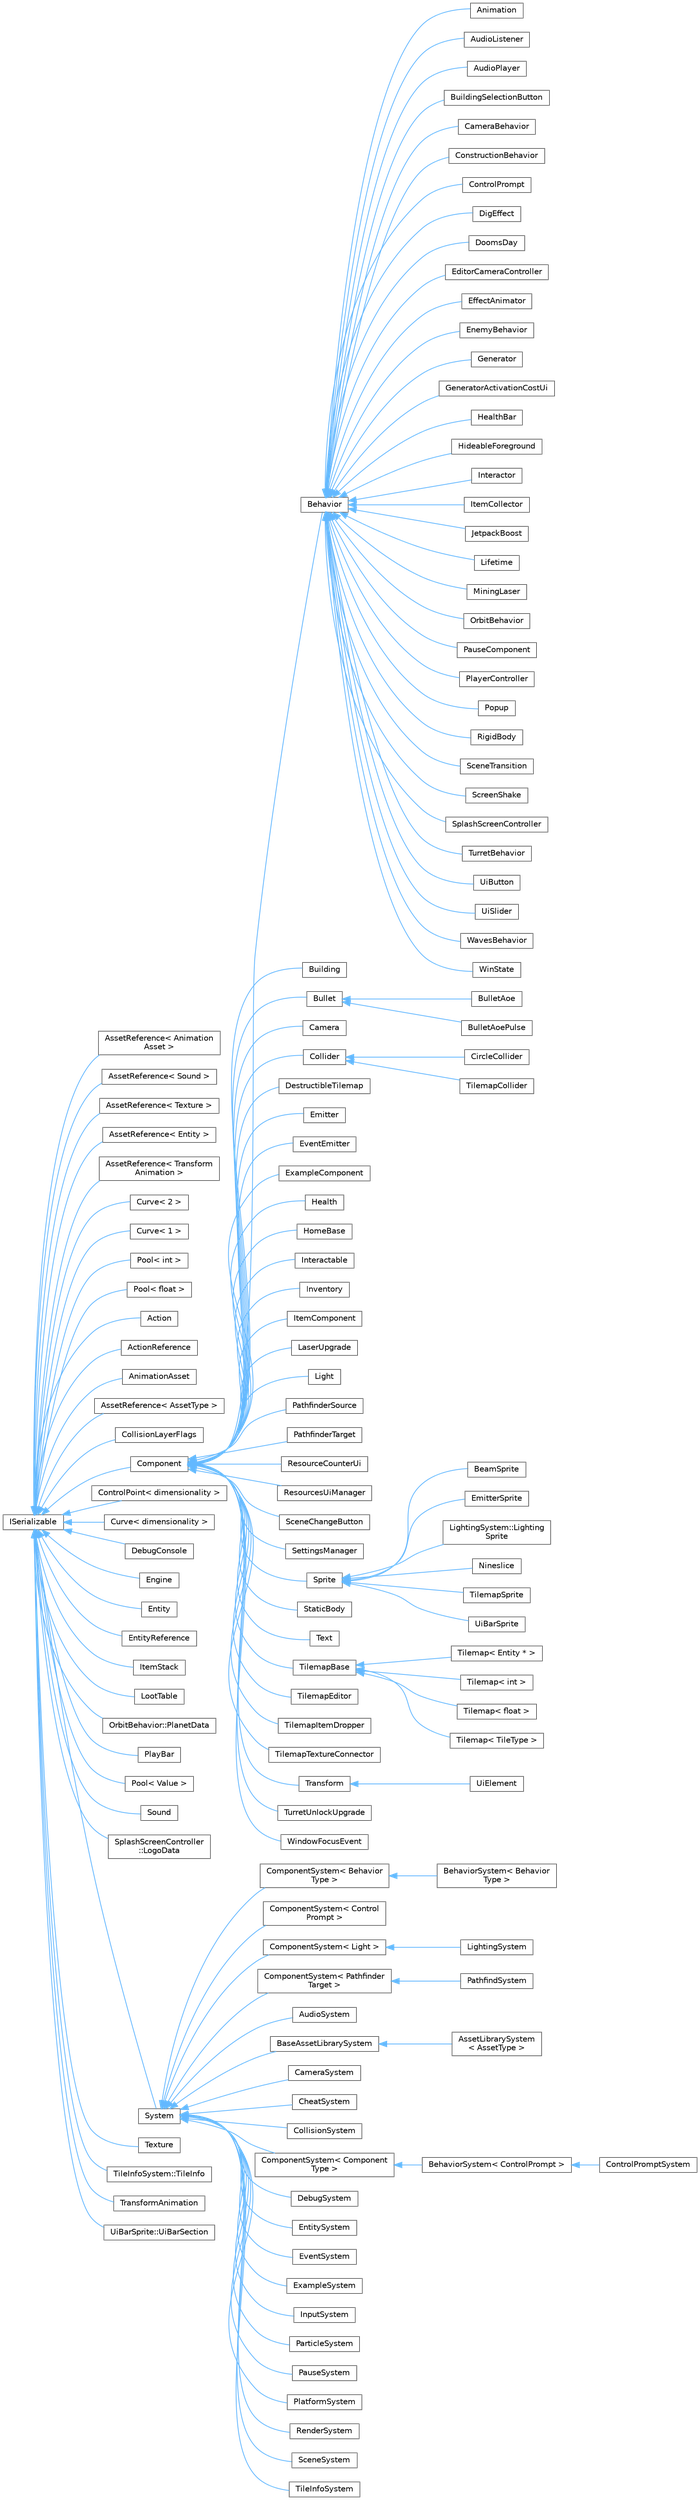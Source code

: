 digraph "Graphical Class Hierarchy"
{
 // LATEX_PDF_SIZE
  bgcolor="transparent";
  edge [fontname=Helvetica,fontsize=10,labelfontname=Helvetica,labelfontsize=10];
  node [fontname=Helvetica,fontsize=10,shape=box,height=0.2,width=0.4];
  rankdir="LR";
  Node0 [id="Node000000",label="ISerializable",height=0.2,width=0.4,color="grey40", fillcolor="white", style="filled",URL="$db/df8/classISerializable.html",tooltip="interface for all serializable objects"];
  Node0 -> Node1 [id="edge44_Node000000_Node000001",dir="back",color="steelblue1",style="solid",tooltip=" "];
  Node1 [id="Node000001",label="AssetReference\< Animation\lAsset \>",height=0.2,width=0.4,color="grey40", fillcolor="white", style="filled",URL="$d9/da4/classAssetReference.html",tooltip=" "];
  Node0 -> Node2 [id="edge45_Node000000_Node000002",dir="back",color="steelblue1",style="solid",tooltip=" "];
  Node2 [id="Node000002",label="AssetReference\< Sound \>",height=0.2,width=0.4,color="grey40", fillcolor="white", style="filled",URL="$d9/da4/classAssetReference.html",tooltip=" "];
  Node0 -> Node3 [id="edge46_Node000000_Node000003",dir="back",color="steelblue1",style="solid",tooltip=" "];
  Node3 [id="Node000003",label="AssetReference\< Texture \>",height=0.2,width=0.4,color="grey40", fillcolor="white", style="filled",URL="$d9/da4/classAssetReference.html",tooltip=" "];
  Node0 -> Node4 [id="edge47_Node000000_Node000004",dir="back",color="steelblue1",style="solid",tooltip=" "];
  Node4 [id="Node000004",label="AssetReference\< Entity \>",height=0.2,width=0.4,color="grey40", fillcolor="white", style="filled",URL="$d9/da4/classAssetReference.html",tooltip=" "];
  Node0 -> Node5 [id="edge48_Node000000_Node000005",dir="back",color="steelblue1",style="solid",tooltip=" "];
  Node5 [id="Node000005",label="AssetReference\< Transform\lAnimation \>",height=0.2,width=0.4,color="grey40", fillcolor="white", style="filled",URL="$d9/da4/classAssetReference.html",tooltip=" "];
  Node0 -> Node6 [id="edge49_Node000000_Node000006",dir="back",color="steelblue1",style="solid",tooltip=" "];
  Node6 [id="Node000006",label="Curve\< 2 \>",height=0.2,width=0.4,color="grey40", fillcolor="white", style="filled",URL="$d4/d61/classCurve.html",tooltip=" "];
  Node0 -> Node7 [id="edge50_Node000000_Node000007",dir="back",color="steelblue1",style="solid",tooltip=" "];
  Node7 [id="Node000007",label="Curve\< 1 \>",height=0.2,width=0.4,color="grey40", fillcolor="white", style="filled",URL="$d4/d61/classCurve.html",tooltip=" "];
  Node0 -> Node8 [id="edge51_Node000000_Node000008",dir="back",color="steelblue1",style="solid",tooltip=" "];
  Node8 [id="Node000008",label="Pool\< int \>",height=0.2,width=0.4,color="grey40", fillcolor="white", style="filled",URL="$d5/d0b/classPool.html",tooltip=" "];
  Node0 -> Node9 [id="edge52_Node000000_Node000009",dir="back",color="steelblue1",style="solid",tooltip=" "];
  Node9 [id="Node000009",label="Pool\< float \>",height=0.2,width=0.4,color="grey40", fillcolor="white", style="filled",URL="$d5/d0b/classPool.html",tooltip=" "];
  Node0 -> Node10 [id="edge53_Node000000_Node000010",dir="back",color="steelblue1",style="solid",tooltip=" "];
  Node10 [id="Node000010",label="Action",height=0.2,width=0.4,color="grey40", fillcolor="white", style="filled",URL="$db/d09/classAction.html",tooltip="action class, used to track an action with dynamic input"];
  Node0 -> Node11 [id="edge54_Node000000_Node000011",dir="back",color="steelblue1",style="solid",tooltip=" "];
  Node11 [id="Node000011",label="ActionReference",height=0.2,width=0.4,color="grey40", fillcolor="white", style="filled",URL="$da/d9c/classActionReference.html",tooltip="a reference to an Action"];
  Node0 -> Node12 [id="edge55_Node000000_Node000012",dir="back",color="steelblue1",style="solid",tooltip=" "];
  Node12 [id="Node000012",label="AnimationAsset",height=0.2,width=0.4,color="grey40", fillcolor="white", style="filled",URL="$d4/d17/classAnimationAsset.html",tooltip=" "];
  Node0 -> Node13 [id="edge56_Node000000_Node000013",dir="back",color="steelblue1",style="solid",tooltip=" "];
  Node13 [id="Node000013",label="AssetReference\< AssetType \>",height=0.2,width=0.4,color="grey40", fillcolor="white", style="filled",URL="$d9/da4/classAssetReference.html",tooltip="a reference to an Asset"];
  Node0 -> Node14 [id="edge57_Node000000_Node000014",dir="back",color="steelblue1",style="solid",tooltip=" "];
  Node14 [id="Node000014",label="CollisionLayerFlags",height=0.2,width=0.4,color="grey40", fillcolor="white", style="filled",URL="$d6/d5e/classCollisionLayerFlags.html",tooltip=" "];
  Node0 -> Node15 [id="edge58_Node000000_Node000015",dir="back",color="steelblue1",style="solid",tooltip=" "];
  Node15 [id="Node000015",label="Component",height=0.2,width=0.4,color="grey40", fillcolor="white", style="filled",URL="$d8/d6b/classComponent.html",tooltip=" "];
  Node15 -> Node16 [id="edge59_Node000015_Node000016",dir="back",color="steelblue1",style="solid",tooltip=" "];
  Node16 [id="Node000016",label="Behavior",height=0.2,width=0.4,color="grey40", fillcolor="white", style="filled",URL="$df/dc1/classBehavior.html",tooltip=" "];
  Node16 -> Node17 [id="edge60_Node000016_Node000017",dir="back",color="steelblue1",style="solid",tooltip=" "];
  Node17 [id="Node000017",label="Animation",height=0.2,width=0.4,color="grey40", fillcolor="white", style="filled",URL="$d0/d5d/classAnimation.html",tooltip=" "];
  Node16 -> Node18 [id="edge61_Node000016_Node000018",dir="back",color="steelblue1",style="solid",tooltip=" "];
  Node18 [id="Node000018",label="AudioListener",height=0.2,width=0.4,color="grey40", fillcolor="white", style="filled",URL="$de/d98/classAudioListener.html",tooltip="component that picks up spatial audio"];
  Node16 -> Node19 [id="edge62_Node000016_Node000019",dir="back",color="steelblue1",style="solid",tooltip=" "];
  Node19 [id="Node000019",label="AudioPlayer",height=0.2,width=0.4,color="grey40", fillcolor="white", style="filled",URL="$d2/d75/classAudioPlayer.html",tooltip="Component that can play audio."];
  Node16 -> Node20 [id="edge63_Node000016_Node000020",dir="back",color="steelblue1",style="solid",tooltip=" "];
  Node20 [id="Node000020",label="BuildingSelectionButton",height=0.2,width=0.4,color="grey40", fillcolor="white", style="filled",URL="$d9/de4/classBuildingSelectionButton.html",tooltip="button that selects which building the ConstructionManager should place"];
  Node16 -> Node21 [id="edge64_Node000016_Node000021",dir="back",color="steelblue1",style="solid",tooltip=" "];
  Node21 [id="Node000021",label="CameraBehavior",height=0.2,width=0.4,color="grey40", fillcolor="white", style="filled",URL="$dd/d87/classCameraBehavior.html",tooltip=" "];
  Node16 -> Node22 [id="edge65_Node000016_Node000022",dir="back",color="steelblue1",style="solid",tooltip=" "];
  Node22 [id="Node000022",label="ConstructionBehavior",height=0.2,width=0.4,color="grey40", fillcolor="white", style="filled",URL="$d0/de4/classConstructionBehavior.html",tooltip="Component that handles the construction of towers and modification of terrain."];
  Node16 -> Node23 [id="edge66_Node000016_Node000023",dir="back",color="steelblue1",style="solid",tooltip=" "];
  Node23 [id="Node000023",label="ControlPrompt",height=0.2,width=0.4,color="grey40", fillcolor="white", style="filled",URL="$dc/d18/classControlPrompt.html",tooltip="Displays a control prompt for an ActionReference."];
  Node16 -> Node24 [id="edge67_Node000016_Node000024",dir="back",color="steelblue1",style="solid",tooltip=" "];
  Node24 [id="Node000024",label="DigEffect",height=0.2,width=0.4,color="grey40", fillcolor="white", style="filled",URL="$da/df1/classDigEffect.html",tooltip="Behavior class for the dig particle effect."];
  Node16 -> Node25 [id="edge68_Node000016_Node000025",dir="back",color="steelblue1",style="solid",tooltip=" "];
  Node25 [id="Node000025",label="DoomsDay",height=0.2,width=0.4,color="grey40", fillcolor="white", style="filled",URL="$d6/d46/classDoomsDay.html",tooltip=" "];
  Node16 -> Node26 [id="edge69_Node000016_Node000026",dir="back",color="steelblue1",style="solid",tooltip=" "];
  Node26 [id="Node000026",label="EditorCameraController",height=0.2,width=0.4,color="grey40", fillcolor="white", style="filled",URL="$de/dc0/classEditorCameraController.html",tooltip="controls the camera while in the editor"];
  Node16 -> Node27 [id="edge70_Node000016_Node000027",dir="back",color="steelblue1",style="solid",tooltip=" "];
  Node27 [id="Node000027",label="EffectAnimator",height=0.2,width=0.4,color="grey40", fillcolor="white", style="filled",URL="$de/d09/classEffectAnimator.html",tooltip="Component that can play audio."];
  Node16 -> Node28 [id="edge71_Node000016_Node000028",dir="back",color="steelblue1",style="solid",tooltip=" "];
  Node28 [id="Node000028",label="EnemyBehavior",height=0.2,width=0.4,color="grey40", fillcolor="white", style="filled",URL="$d9/ddc/classEnemyBehavior.html",tooltip=" "];
  Node16 -> Node29 [id="edge72_Node000016_Node000029",dir="back",color="steelblue1",style="solid",tooltip=" "];
  Node29 [id="Node000029",label="Generator",height=0.2,width=0.4,color="grey40", fillcolor="white", style="filled",URL="$d9/d12/classGenerator.html",tooltip=" "];
  Node16 -> Node30 [id="edge73_Node000016_Node000030",dir="back",color="steelblue1",style="solid",tooltip=" "];
  Node30 [id="Node000030",label="GeneratorActivationCostUi",height=0.2,width=0.4,color="grey40", fillcolor="white", style="filled",URL="$db/d0d/classGeneratorActivationCostUi.html",tooltip="displays the costs of activating generators"];
  Node16 -> Node31 [id="edge74_Node000016_Node000031",dir="back",color="steelblue1",style="solid",tooltip=" "];
  Node31 [id="Node000031",label="HealthBar",height=0.2,width=0.4,color="grey40", fillcolor="white", style="filled",URL="$da/d50/classHealthBar.html",tooltip="health bar UI that displays offset from an Entity with a Health component"];
  Node16 -> Node32 [id="edge75_Node000016_Node000032",dir="back",color="steelblue1",style="solid",tooltip=" "];
  Node32 [id="Node000032",label="HideableForeground",height=0.2,width=0.4,color="grey40", fillcolor="white", style="filled",URL="$d9/d5a/classHideableForeground.html",tooltip="Component that hides an attached Sprite when it overlaps something."];
  Node16 -> Node33 [id="edge76_Node000016_Node000033",dir="back",color="steelblue1",style="solid",tooltip=" "];
  Node33 [id="Node000033",label="Interactor",height=0.2,width=0.4,color="grey40", fillcolor="white", style="filled",URL="$d3/ddb/classInteractor.html",tooltip="Behavior that can interact with nearby Interactable Components."];
  Node16 -> Node34 [id="edge77_Node000016_Node000034",dir="back",color="steelblue1",style="solid",tooltip=" "];
  Node34 [id="Node000034",label="ItemCollector",height=0.2,width=0.4,color="grey40", fillcolor="white", style="filled",URL="$d5/dad/classItemCollector.html",tooltip="Component that attracts and collects item entities in the world."];
  Node16 -> Node35 [id="edge78_Node000016_Node000035",dir="back",color="steelblue1",style="solid",tooltip=" "];
  Node35 [id="Node000035",label="JetpackBoost",height=0.2,width=0.4,color="grey40", fillcolor="white", style="filled",URL="$db/dba/classJetpackBoost.html",tooltip=" "];
  Node16 -> Node36 [id="edge79_Node000016_Node000036",dir="back",color="steelblue1",style="solid",tooltip=" "];
  Node36 [id="Node000036",label="Lifetime",height=0.2,width=0.4,color="grey40", fillcolor="white", style="filled",URL="$df/d8a/classLifetime.html",tooltip="Component that destroys it's Enity after a given length of time."];
  Node16 -> Node37 [id="edge80_Node000016_Node000037",dir="back",color="steelblue1",style="solid",tooltip=" "];
  Node37 [id="Node000037",label="MiningLaser",height=0.2,width=0.4,color="grey40", fillcolor="white", style="filled",URL="$d8/dc7/classMiningLaser.html",tooltip="Digging laser controllable by an entity."];
  Node16 -> Node38 [id="edge81_Node000016_Node000038",dir="back",color="steelblue1",style="solid",tooltip=" "];
  Node38 [id="Node000038",label="OrbitBehavior",height=0.2,width=0.4,color="grey40", fillcolor="white", style="filled",URL="$d4/d84/classOrbitBehavior.html",tooltip="This Behavior orbits the entity around a point."];
  Node16 -> Node39 [id="edge82_Node000016_Node000039",dir="back",color="steelblue1",style="solid",tooltip=" "];
  Node39 [id="Node000039",label="PauseComponent",height=0.2,width=0.4,color="grey40", fillcolor="white", style="filled",URL="$db/d2c/classPauseComponent.html",tooltip="DESCRIPTION HERE."];
  Node16 -> Node40 [id="edge83_Node000016_Node000040",dir="back",color="steelblue1",style="solid",tooltip=" "];
  Node40 [id="Node000040",label="PlayerController",height=0.2,width=0.4,color="grey40", fillcolor="white", style="filled",URL="$d8/d5e/classPlayerController.html",tooltip=" "];
  Node16 -> Node41 [id="edge84_Node000016_Node000041",dir="back",color="steelblue1",style="solid",tooltip=" "];
  Node41 [id="Node000041",label="Popup",height=0.2,width=0.4,color="grey40", fillcolor="white", style="filled",URL="$d7/d6b/classPopup.html",tooltip="A Popup is a behavior that will show a popup when a button is pressed."];
  Node16 -> Node42 [id="edge85_Node000016_Node000042",dir="back",color="steelblue1",style="solid",tooltip=" "];
  Node42 [id="Node000042",label="RigidBody",height=0.2,width=0.4,color="grey40", fillcolor="white", style="filled",URL="$d6/d88/classRigidBody.html",tooltip=" "];
  Node16 -> Node43 [id="edge86_Node000016_Node000043",dir="back",color="steelblue1",style="solid",tooltip=" "];
  Node43 [id="Node000043",label="SceneTransition",height=0.2,width=0.4,color="grey40", fillcolor="white", style="filled",URL="$d8/d52/classSceneTransition.html",tooltip="DESCRIPTION HERE."];
  Node16 -> Node44 [id="edge87_Node000016_Node000044",dir="back",color="steelblue1",style="solid",tooltip=" "];
  Node44 [id="Node000044",label="ScreenShake",height=0.2,width=0.4,color="grey40", fillcolor="white", style="filled",URL="$d7/d29/classScreenShake.html",tooltip=" "];
  Node16 -> Node45 [id="edge88_Node000016_Node000045",dir="back",color="steelblue1",style="solid",tooltip=" "];
  Node45 [id="Node000045",label="SplashScreenController",height=0.2,width=0.4,color="grey40", fillcolor="white", style="filled",URL="$d6/d7b/classSplashScreenController.html",tooltip=" "];
  Node16 -> Node46 [id="edge89_Node000016_Node000046",dir="back",color="steelblue1",style="solid",tooltip=" "];
  Node46 [id="Node000046",label="TurretBehavior",height=0.2,width=0.4,color="grey40", fillcolor="white", style="filled",URL="$d8/d53/classTurretBehavior.html",tooltip=" "];
  Node16 -> Node47 [id="edge90_Node000016_Node000047",dir="back",color="steelblue1",style="solid",tooltip=" "];
  Node47 [id="Node000047",label="UiButton",height=0.2,width=0.4,color="grey40", fillcolor="white", style="filled",URL="$d4/da3/classUiButton.html",tooltip="Ui Button that sends an event when clicked."];
  Node16 -> Node48 [id="edge91_Node000016_Node000048",dir="back",color="steelblue1",style="solid",tooltip=" "];
  Node48 [id="Node000048",label="UiSlider",height=0.2,width=0.4,color="grey40", fillcolor="white", style="filled",URL="$d4/d0a/classUiSlider.html",tooltip="Ui Slider component."];
  Node16 -> Node49 [id="edge92_Node000016_Node000049",dir="back",color="steelblue1",style="solid",tooltip=" "];
  Node49 [id="Node000049",label="WavesBehavior",height=0.2,width=0.4,color="grey40", fillcolor="white", style="filled",URL="$d5/d15/classWavesBehavior.html",tooltip=" "];
  Node16 -> Node50 [id="edge93_Node000016_Node000050",dir="back",color="steelblue1",style="solid",tooltip=" "];
  Node50 [id="Node000050",label="WinState",height=0.2,width=0.4,color="grey40", fillcolor="white", style="filled",URL="$de/d16/classWinState.html",tooltip=" "];
  Node15 -> Node51 [id="edge94_Node000015_Node000051",dir="back",color="steelblue1",style="solid",tooltip=" "];
  Node51 [id="Node000051",label="Building",height=0.2,width=0.4,color="grey40", fillcolor="white", style="filled",URL="$d0/dfc/classBuilding.html",tooltip=" "];
  Node15 -> Node52 [id="edge95_Node000015_Node000052",dir="back",color="steelblue1",style="solid",tooltip=" "];
  Node52 [id="Node000052",label="Bullet",height=0.2,width=0.4,color="grey40", fillcolor="white", style="filled",URL="$d6/da1/classBullet.html",tooltip="Component that destroys itself and deals damage on contact."];
  Node52 -> Node53 [id="edge96_Node000052_Node000053",dir="back",color="steelblue1",style="solid",tooltip=" "];
  Node53 [id="Node000053",label="BulletAoe",height=0.2,width=0.4,color="grey40", fillcolor="white", style="filled",URL="$dc/d75/classBulletAoe.html",tooltip="Component that destroys itself and deals aoe damage on contact."];
  Node52 -> Node54 [id="edge97_Node000052_Node000054",dir="back",color="steelblue1",style="solid",tooltip=" "];
  Node54 [id="Node000054",label="BulletAoePulse",height=0.2,width=0.4,color="grey40", fillcolor="white", style="filled",URL="$dd/de8/classBulletAoePulse.html",tooltip="Component that destroys itself and deals aoe damage on contact."];
  Node15 -> Node55 [id="edge98_Node000015_Node000055",dir="back",color="steelblue1",style="solid",tooltip=" "];
  Node55 [id="Node000055",label="Camera",height=0.2,width=0.4,color="grey40", fillcolor="white", style="filled",URL="$d1/df0/classCamera.html",tooltip="Handles camera and coordinate systems / spaces."];
  Node15 -> Node56 [id="edge99_Node000015_Node000056",dir="back",color="steelblue1",style="solid",tooltip=" "];
  Node56 [id="Node000056",label="Collider",height=0.2,width=0.4,color="grey40", fillcolor="white", style="filled",URL="$d0/d62/classCollider.html",tooltip="component which is used for detecting collisions and information about them"];
  Node56 -> Node57 [id="edge100_Node000056_Node000057",dir="back",color="steelblue1",style="solid",tooltip=" "];
  Node57 [id="Node000057",label="CircleCollider",height=0.2,width=0.4,color="grey40", fillcolor="white", style="filled",URL="$d3/dd3/classCircleCollider.html",tooltip="Circle-shaped Collider."];
  Node56 -> Node58 [id="edge101_Node000056_Node000058",dir="back",color="steelblue1",style="solid",tooltip=" "];
  Node58 [id="Node000058",label="TilemapCollider",height=0.2,width=0.4,color="grey40", fillcolor="white", style="filled",URL="$d1/d58/classTilemapCollider.html",tooltip="Circle-shaped Collider."];
  Node15 -> Node59 [id="edge102_Node000015_Node000059",dir="back",color="steelblue1",style="solid",tooltip=" "];
  Node59 [id="Node000059",label="DestructibleTilemap",height=0.2,width=0.4,color="grey40", fillcolor="white", style="filled",URL="$d4/d2e/classDestructibleTilemap.html",tooltip="Component responsible for handling the breaking of tiles with varrying strengths."];
  Node15 -> Node60 [id="edge103_Node000015_Node000060",dir="back",color="steelblue1",style="solid",tooltip=" "];
  Node60 [id="Node000060",label="Emitter",height=0.2,width=0.4,color="grey40", fillcolor="white", style="filled",URL="$df/de9/classEmitter.html",tooltip="Emitter component - controls timing and behavior of particles."];
  Node15 -> Node61 [id="edge104_Node000015_Node000061",dir="back",color="steelblue1",style="solid",tooltip=" "];
  Node61 [id="Node000061",label="EventEmitter",height=0.2,width=0.4,color="grey40", fillcolor="white", style="filled",URL="$d9/d51/classEventEmitter.html",tooltip="Component that emits events on Init and Exit."];
  Node15 -> Node62 [id="edge105_Node000015_Node000062",dir="back",color="steelblue1",style="solid",tooltip=" "];
  Node62 [id="Node000062",label="ExampleComponent",height=0.2,width=0.4,color="grey40", fillcolor="white", style="filled",URL="$de/d94/classExampleComponent.html",tooltip="DESCRIPTION HERE."];
  Node15 -> Node63 [id="edge106_Node000015_Node000063",dir="back",color="steelblue1",style="solid",tooltip=" "];
  Node63 [id="Node000063",label="Health",height=0.2,width=0.4,color="grey40", fillcolor="white", style="filled",URL="$d5/d64/classHealth.html",tooltip="Entity health component."];
  Node15 -> Node64 [id="edge107_Node000015_Node000064",dir="back",color="steelblue1",style="solid",tooltip=" "];
  Node64 [id="Node000064",label="HomeBase",height=0.2,width=0.4,color="grey40", fillcolor="white", style="filled",URL="$d1/db4/classHomeBase.html",tooltip=" "];
  Node15 -> Node65 [id="edge108_Node000015_Node000065",dir="back",color="steelblue1",style="solid",tooltip=" "];
  Node65 [id="Node000065",label="Interactable",height=0.2,width=0.4,color="grey40", fillcolor="white", style="filled",URL="$d6/d80/classInteractable.html",tooltip="Component which can be interacted with by pressing a button when nearby."];
  Node15 -> Node66 [id="edge109_Node000015_Node000066",dir="back",color="steelblue1",style="solid",tooltip=" "];
  Node66 [id="Node000066",label="Inventory",height=0.2,width=0.4,color="grey40", fillcolor="white", style="filled",URL="$dd/d7a/classInventory.html",tooltip="Inventory component that stores items."];
  Node15 -> Node67 [id="edge110_Node000015_Node000067",dir="back",color="steelblue1",style="solid",tooltip=" "];
  Node67 [id="Node000067",label="ItemComponent",height=0.2,width=0.4,color="grey40", fillcolor="white", style="filled",URL="$df/d56/classItemComponent.html",tooltip="Item in the world that can be picked up."];
  Node15 -> Node68 [id="edge111_Node000015_Node000068",dir="back",color="steelblue1",style="solid",tooltip=" "];
  Node68 [id="Node000068",label="LaserUpgrade",height=0.2,width=0.4,color="grey40", fillcolor="white", style="filled",URL="$d4/dcf/classLaserUpgrade.html",tooltip="collectable upgrade to the player's MiningLaser"];
  Node15 -> Node69 [id="edge112_Node000015_Node000069",dir="back",color="steelblue1",style="solid",tooltip=" "];
  Node69 [id="Node000069",label="Light",height=0.2,width=0.4,color="grey40", fillcolor="white", style="filled",URL="$d9/de7/classLight.html",tooltip="Light source."];
  Node15 -> Node70 [id="edge113_Node000015_Node000070",dir="back",color="steelblue1",style="solid",tooltip=" "];
  Node70 [id="Node000070",label="PathfinderSource",height=0.2,width=0.4,color="grey40", fillcolor="white", style="filled",URL="$d9/de4/classPathfinderSource.html",tooltip="Pathfinder source."];
  Node15 -> Node71 [id="edge114_Node000015_Node000071",dir="back",color="steelblue1",style="solid",tooltip=" "];
  Node71 [id="Node000071",label="PathfinderTarget",height=0.2,width=0.4,color="grey40", fillcolor="white", style="filled",URL="$d7/daf/classPathfinderTarget.html",tooltip=" "];
  Node15 -> Node72 [id="edge115_Node000015_Node000072",dir="back",color="steelblue1",style="solid",tooltip=" "];
  Node72 [id="Node000072",label="ResourceCounterUi",height=0.2,width=0.4,color="grey40", fillcolor="white", style="filled",URL="$d3/d40/classResourceCounterUi.html",tooltip="Ui Component that displays a count of resources."];
  Node15 -> Node73 [id="edge116_Node000015_Node000073",dir="back",color="steelblue1",style="solid",tooltip=" "];
  Node73 [id="Node000073",label="ResourcesUiManager",height=0.2,width=0.4,color="grey40", fillcolor="white", style="filled",URL="$de/db0/classResourcesUiManager.html",tooltip="Component that manages the UI for displaying what resources a player currently has."];
  Node15 -> Node74 [id="edge117_Node000015_Node000074",dir="back",color="steelblue1",style="solid",tooltip=" "];
  Node74 [id="Node000074",label="SceneChangeButton",height=0.2,width=0.4,color="grey40", fillcolor="white", style="filled",URL="$de/d62/classSceneChangeButton.html",tooltip="Component that changes the scene when clicked."];
  Node15 -> Node75 [id="edge118_Node000015_Node000075",dir="back",color="steelblue1",style="solid",tooltip=" "];
  Node75 [id="Node000075",label="SettingsManager",height=0.2,width=0.4,color="grey40", fillcolor="white", style="filled",URL="$d1/dea/classSettingsManager.html",tooltip="Settings Manager Class."];
  Node15 -> Node76 [id="edge119_Node000015_Node000076",dir="back",color="steelblue1",style="solid",tooltip=" "];
  Node76 [id="Node000076",label="Sprite",height=0.2,width=0.4,color="grey40", fillcolor="white", style="filled",URL="$d1/d6d/classSprite.html",tooltip="Stores mesh + texture, along with other data needed to draw a basic 2D sprite."];
  Node76 -> Node77 [id="edge120_Node000076_Node000077",dir="back",color="steelblue1",style="solid",tooltip=" "];
  Node77 [id="Node000077",label="BeamSprite",height=0.2,width=0.4,color="grey40", fillcolor="white", style="filled",URL="$d9/d31/classBeamSprite.html",tooltip="Sprite that renders a beam with a scrollable texture."];
  Node76 -> Node78 [id="edge121_Node000076_Node000078",dir="back",color="steelblue1",style="solid",tooltip=" "];
  Node78 [id="Node000078",label="EmitterSprite",height=0.2,width=0.4,color="grey40", fillcolor="white", style="filled",URL="$d2/df2/classEmitterSprite.html",tooltip="A version of Sprite for rendering tilemaps using GPU instancing."];
  Node76 -> Node79 [id="edge122_Node000076_Node000079",dir="back",color="steelblue1",style="solid",tooltip=" "];
  Node79 [id="Node000079",label="LightingSystem::Lighting\lSprite",height=0.2,width=0.4,color="grey40", fillcolor="white", style="filled",URL="$da/db3/classLightingSystem_1_1LightingSprite.html",tooltip=" "];
  Node76 -> Node80 [id="edge123_Node000076_Node000080",dir="back",color="steelblue1",style="solid",tooltip=" "];
  Node80 [id="Node000080",label="Nineslice",height=0.2,width=0.4,color="grey40", fillcolor="white", style="filled",URL="$de/d13/classNineslice.html",tooltip="sprite that renders a nineslice"];
  Node76 -> Node81 [id="edge124_Node000076_Node000081",dir="back",color="steelblue1",style="solid",tooltip=" "];
  Node81 [id="Node000081",label="TilemapSprite",height=0.2,width=0.4,color="grey40", fillcolor="white", style="filled",URL="$d9/d8c/classTilemapSprite.html",tooltip="A version of Sprite for rendering tilemaps using GPU instancing."];
  Node76 -> Node82 [id="edge125_Node000076_Node000082",dir="back",color="steelblue1",style="solid",tooltip=" "];
  Node82 [id="Node000082",label="UiBarSprite",height=0.2,width=0.4,color="grey40", fillcolor="white", style="filled",URL="$d0/d16/classUiBarSprite.html",tooltip="sprite that renders a ui bar"];
  Node15 -> Node83 [id="edge126_Node000015_Node000083",dir="back",color="steelblue1",style="solid",tooltip=" "];
  Node83 [id="Node000083",label="StaticBody",height=0.2,width=0.4,color="grey40", fillcolor="white", style="filled",URL="$df/db4/classStaticBody.html",tooltip=" "];
  Node15 -> Node84 [id="edge127_Node000015_Node000084",dir="back",color="steelblue1",style="solid",tooltip=" "];
  Node84 [id="Node000084",label="Text",height=0.2,width=0.4,color="grey40", fillcolor="white", style="filled",URL="$df/d53/classText.html",tooltip="Component that makes use of Tilemap to draw text."];
  Node15 -> Node85 [id="edge128_Node000015_Node000085",dir="back",color="steelblue1",style="solid",tooltip=" "];
  Node85 [id="Node000085",label="TilemapBase",height=0.2,width=0.4,color="grey40", fillcolor="white", style="filled",URL="$d9/d8e/classTilemapBase.html",tooltip="untemplatized base Tilemap class"];
  Node85 -> Node86 [id="edge129_Node000085_Node000086",dir="back",color="steelblue1",style="solid",tooltip=" "];
  Node86 [id="Node000086",label="Tilemap\< Entity * \>",height=0.2,width=0.4,color="grey40", fillcolor="white", style="filled",URL="$d8/dc8/classTilemap.html",tooltip=" "];
  Node85 -> Node87 [id="edge130_Node000085_Node000087",dir="back",color="steelblue1",style="solid",tooltip=" "];
  Node87 [id="Node000087",label="Tilemap\< int \>",height=0.2,width=0.4,color="grey40", fillcolor="white", style="filled",URL="$d8/dc8/classTilemap.html",tooltip=" "];
  Node85 -> Node88 [id="edge131_Node000085_Node000088",dir="back",color="steelblue1",style="solid",tooltip=" "];
  Node88 [id="Node000088",label="Tilemap\< float \>",height=0.2,width=0.4,color="grey40", fillcolor="white", style="filled",URL="$d8/dc8/classTilemap.html",tooltip=" "];
  Node85 -> Node89 [id="edge132_Node000085_Node000089",dir="back",color="steelblue1",style="solid",tooltip=" "];
  Node89 [id="Node000089",label="Tilemap\< TileType \>",height=0.2,width=0.4,color="grey40", fillcolor="white", style="filled",URL="$d8/dc8/classTilemap.html",tooltip="Loads and manages a tilemap array."];
  Node15 -> Node90 [id="edge133_Node000015_Node000090",dir="back",color="steelblue1",style="solid",tooltip=" "];
  Node90 [id="Node000090",label="TilemapEditor",height=0.2,width=0.4,color="grey40", fillcolor="white", style="filled",URL="$d5/d50/classTilemapEditor.html",tooltip="Component that allows direct editing of a Tilemap."];
  Node15 -> Node91 [id="edge134_Node000015_Node000091",dir="back",color="steelblue1",style="solid",tooltip=" "];
  Node91 [id="Node000091",label="TilemapItemDropper",height=0.2,width=0.4,color="grey40", fillcolor="white", style="filled",URL="$d4/d0d/classTilemapItemDropper.html",tooltip="Drops an item whenever a tile is broken."];
  Node15 -> Node92 [id="edge135_Node000015_Node000092",dir="back",color="steelblue1",style="solid",tooltip=" "];
  Node92 [id="Node000092",label="TilemapTextureConnector",height=0.2,width=0.4,color="grey40", fillcolor="white", style="filled",URL="$d8/d7e/classTilemapTextureConnector.html",tooltip="Component that uses a parent 'source' tilemap to update a child tilemap with connected textures."];
  Node15 -> Node93 [id="edge136_Node000015_Node000093",dir="back",color="steelblue1",style="solid",tooltip=" "];
  Node93 [id="Node000093",label="Transform",height=0.2,width=0.4,color="grey40", fillcolor="white", style="filled",URL="$db/daf/classTransform.html",tooltip=" "];
  Node93 -> Node94 [id="edge137_Node000093_Node000094",dir="back",color="steelblue1",style="solid",tooltip=" "];
  Node94 [id="Node000094",label="UiElement",height=0.2,width=0.4,color="grey40", fillcolor="white", style="filled",URL="$d8/d7e/classUiElement.html",tooltip=" "];
  Node15 -> Node95 [id="edge138_Node000015_Node000095",dir="back",color="steelblue1",style="solid",tooltip=" "];
  Node95 [id="Node000095",label="TurretUnlockUpgrade",height=0.2,width=0.4,color="grey40", fillcolor="white", style="filled",URL="$d3/d0d/classTurretUnlockUpgrade.html",tooltip="collectable upgrade which unlocks a turret"];
  Node15 -> Node96 [id="edge139_Node000015_Node000096",dir="back",color="steelblue1",style="solid",tooltip=" "];
  Node96 [id="Node000096",label="WindowFocusEvent",height=0.2,width=0.4,color="grey40", fillcolor="white", style="filled",URL="$d7/d67/classWindowFocusEvent.html",tooltip="Broadcasts events when the window gains/loses focus."];
  Node0 -> Node97 [id="edge140_Node000000_Node000097",dir="back",color="steelblue1",style="solid",tooltip=" "];
  Node97 [id="Node000097",label="ControlPoint\< dimensionality \>",height=0.2,width=0.4,color="grey40", fillcolor="white", style="filled",URL="$dc/def/classControlPoint.html",tooltip="control points used by this Curve"];
  Node0 -> Node98 [id="edge141_Node000000_Node000098",dir="back",color="steelblue1",style="solid",tooltip=" "];
  Node98 [id="Node000098",label="Curve\< dimensionality \>",height=0.2,width=0.4,color="grey40", fillcolor="white", style="filled",URL="$d4/d61/classCurve.html",tooltip=" "];
  Node0 -> Node99 [id="edge142_Node000000_Node000099",dir="back",color="steelblue1",style="solid",tooltip=" "];
  Node99 [id="Node000099",label="DebugConsole",height=0.2,width=0.4,color="grey40", fillcolor="white", style="filled",URL="$da/d4c/classDebugConsole.html",tooltip="The DebugConsole class is a singleton that provides a console for debugging It Shows Warning Messages..."];
  Node0 -> Node100 [id="edge143_Node000000_Node000100",dir="back",color="steelblue1",style="solid",tooltip=" "];
  Node100 [id="Node000100",label="Engine",height=0.2,width=0.4,color="grey40", fillcolor="white", style="filled",URL="$d1/db6/classEngine.html",tooltip=" "];
  Node0 -> Node101 [id="edge144_Node000000_Node000101",dir="back",color="steelblue1",style="solid",tooltip=" "];
  Node101 [id="Node000101",label="Entity",height=0.2,width=0.4,color="grey40", fillcolor="white", style="filled",URL="$da/d61/classEntity.html",tooltip=" "];
  Node0 -> Node102 [id="edge145_Node000000_Node000102",dir="back",color="steelblue1",style="solid",tooltip=" "];
  Node102 [id="Node000102",label="EntityReference",height=0.2,width=0.4,color="grey40", fillcolor="white", style="filled",URL="$dd/db3/classEntityReference.html",tooltip="a reference to an Entity in the scene"];
  Node0 -> Node103 [id="edge146_Node000000_Node000103",dir="back",color="steelblue1",style="solid",tooltip=" "];
  Node103 [id="Node000103",label="ItemStack",height=0.2,width=0.4,color="grey40", fillcolor="white", style="filled",URL="$d4/d76/structItemStack.html",tooltip="a stack of multiple items of the same type"];
  Node0 -> Node104 [id="edge147_Node000000_Node000104",dir="back",color="steelblue1",style="solid",tooltip=" "];
  Node104 [id="Node000104",label="LootTable",height=0.2,width=0.4,color="grey40", fillcolor="white", style="filled",URL="$d8/d56/classLootTable.html",tooltip="class for dropping configurable loot"];
  Node0 -> Node105 [id="edge148_Node000000_Node000105",dir="back",color="steelblue1",style="solid",tooltip=" "];
  Node105 [id="Node000105",label="OrbitBehavior::PlanetData",height=0.2,width=0.4,color="grey40", fillcolor="white", style="filled",URL="$db/d0e/classOrbitBehavior_1_1PlanetData.html",tooltip=" "];
  Node0 -> Node106 [id="edge149_Node000000_Node000106",dir="back",color="steelblue1",style="solid",tooltip=" "];
  Node106 [id="Node000106",label="PlayBar",height=0.2,width=0.4,color="grey40", fillcolor="white", style="filled",URL="$d0/d10/classPlayBar.html",tooltip="UI Bar that handles playing, pausing, and autosaves of the scene."];
  Node0 -> Node107 [id="edge150_Node000000_Node000107",dir="back",color="steelblue1",style="solid",tooltip=" "];
  Node107 [id="Node000107",label="Pool\< Value \>",height=0.2,width=0.4,color="grey40", fillcolor="white", style="filled",URL="$d5/d0b/classPool.html",tooltip="The pool framework is what we use to represent health in our game."];
  Node0 -> Node108 [id="edge151_Node000000_Node000108",dir="back",color="steelblue1",style="solid",tooltip=" "];
  Node108 [id="Node000108",label="Sound",height=0.2,width=0.4,color="grey40", fillcolor="white", style="filled",URL="$df/d49/classSound.html",tooltip="Example System meant to be copy-pasted when creating new Systems."];
  Node0 -> Node109 [id="edge152_Node000000_Node000109",dir="back",color="steelblue1",style="solid",tooltip=" "];
  Node109 [id="Node000109",label="SplashScreenController\l::LogoData",height=0.2,width=0.4,color="grey40", fillcolor="white", style="filled",URL="$dd/d98/classSplashScreenController_1_1LogoData.html",tooltip=" "];
  Node0 -> Node110 [id="edge153_Node000000_Node000110",dir="back",color="steelblue1",style="solid",tooltip=" "];
  Node110 [id="Node000110",label="System",height=0.2,width=0.4,color="grey40", fillcolor="white", style="filled",URL="$dd/d2d/classSystem.html",tooltip="Base class for all Systems."];
  Node110 -> Node111 [id="edge154_Node000110_Node000111",dir="back",color="steelblue1",style="solid",tooltip=" "];
  Node111 [id="Node000111",label="ComponentSystem\< Behavior\lType \>",height=0.2,width=0.4,color="grey40", fillcolor="white", style="filled",URL="$db/dcd/classComponentSystem.html",tooltip=" "];
  Node111 -> Node112 [id="edge155_Node000111_Node000112",dir="back",color="steelblue1",style="solid",tooltip=" "];
  Node112 [id="Node000112",label="BehaviorSystem\< Behavior\lType \>",height=0.2,width=0.4,color="grey40", fillcolor="white", style="filled",URL="$da/d9c/classBehaviorSystem.html",tooltip="System that keeps track of and updates a specific kind of Behavior."];
  Node110 -> Node113 [id="edge156_Node000110_Node000113",dir="back",color="steelblue1",style="solid",tooltip=" "];
  Node113 [id="Node000113",label="ComponentSystem\< Control\lPrompt \>",height=0.2,width=0.4,color="grey40", fillcolor="white", style="filled",URL="$db/dcd/classComponentSystem.html",tooltip=" "];
  Node110 -> Node114 [id="edge157_Node000110_Node000114",dir="back",color="steelblue1",style="solid",tooltip=" "];
  Node114 [id="Node000114",label="ComponentSystem\< Light \>",height=0.2,width=0.4,color="grey40", fillcolor="white", style="filled",URL="$db/dcd/classComponentSystem.html",tooltip=" "];
  Node114 -> Node115 [id="edge158_Node000114_Node000115",dir="back",color="steelblue1",style="solid",tooltip=" "];
  Node115 [id="Node000115",label="LightingSystem",height=0.2,width=0.4,color="grey40", fillcolor="white", style="filled",URL="$d3/df6/classLightingSystem.html",tooltip="Let there be light."];
  Node110 -> Node116 [id="edge159_Node000110_Node000116",dir="back",color="steelblue1",style="solid",tooltip=" "];
  Node116 [id="Node000116",label="ComponentSystem\< Pathfinder\lTarget \>",height=0.2,width=0.4,color="grey40", fillcolor="white", style="filled",URL="$db/dcd/classComponentSystem.html",tooltip=" "];
  Node116 -> Node117 [id="edge160_Node000116_Node000117",dir="back",color="steelblue1",style="solid",tooltip=" "];
  Node117 [id="Node000117",label="PathfindSystem",height=0.2,width=0.4,color="grey40", fillcolor="white", style="filled",URL="$d2/d81/classPathfindSystem.html",tooltip=" "];
  Node110 -> Node118 [id="edge161_Node000110_Node000118",dir="back",color="steelblue1",style="solid",tooltip=" "];
  Node118 [id="Node000118",label="AudioSystem",height=0.2,width=0.4,color="grey40", fillcolor="white", style="filled",URL="$d8/d82/classAudioSystem.html",tooltip="Example System meant to be copy-pasted when creating new Systems."];
  Node110 -> Node119 [id="edge162_Node000110_Node000119",dir="back",color="steelblue1",style="solid",tooltip=" "];
  Node119 [id="Node000119",label="BaseAssetLibrarySystem",height=0.2,width=0.4,color="grey40", fillcolor="white", style="filled",URL="$dd/d75/classBaseAssetLibrarySystem.html",tooltip=" "];
  Node119 -> Node120 [id="edge163_Node000119_Node000120",dir="back",color="steelblue1",style="solid",tooltip=" "];
  Node120 [id="Node000120",label="AssetLibrarySystem\l\< AssetType \>",height=0.2,width=0.4,color="grey40", fillcolor="white", style="filled",URL="$d4/d3c/classAssetLibrarySystem.html",tooltip="Asset System meant to be copy-pasted when creating new Systems."];
  Node110 -> Node121 [id="edge164_Node000110_Node000121",dir="back",color="steelblue1",style="solid",tooltip=" "];
  Node121 [id="Node000121",label="CameraSystem",height=0.2,width=0.4,color="grey40", fillcolor="white", style="filled",URL="$d7/ded/classCameraSystem.html",tooltip="Handles camera and coordinate systems / spaces."];
  Node110 -> Node122 [id="edge165_Node000110_Node000122",dir="back",color="steelblue1",style="solid",tooltip=" "];
  Node122 [id="Node000122",label="CheatSystem",height=0.2,width=0.4,color="grey40", fillcolor="white", style="filled",URL="$d5/d15/classCheatSystem.html",tooltip=" "];
  Node110 -> Node123 [id="edge166_Node000110_Node000123",dir="back",color="steelblue1",style="solid",tooltip=" "];
  Node123 [id="Node000123",label="CollisionSystem",height=0.2,width=0.4,color="grey40", fillcolor="white", style="filled",URL="$d6/d58/classCollisionSystem.html",tooltip="responsible for checking collsisions between all Colliders"];
  Node110 -> Node124 [id="edge167_Node000110_Node000124",dir="back",color="steelblue1",style="solid",tooltip=" "];
  Node124 [id="Node000124",label="ComponentSystem\< Component\lType \>",height=0.2,width=0.4,color="grey40", fillcolor="white", style="filled",URL="$db/dcd/classComponentSystem.html",tooltip="System that keeps track of a specific kind of Component."];
  Node124 -> Node125 [id="edge168_Node000124_Node000125",dir="back",color="steelblue1",style="solid",tooltip=" "];
  Node125 [id="Node000125",label="BehaviorSystem\< ControlPrompt \>",height=0.2,width=0.4,color="grey40", fillcolor="white", style="filled",URL="$da/d9c/classBehaviorSystem.html",tooltip=" "];
  Node125 -> Node126 [id="edge169_Node000125_Node000126",dir="back",color="steelblue1",style="solid",tooltip=" "];
  Node126 [id="Node000126",label="ControlPromptSystem",height=0.2,width=0.4,color="grey40", fillcolor="white", style="filled",URL="$da/da0/classControlPromptSystem.html",tooltip="System that displays ControlPrompts from Actions."];
  Node110 -> Node127 [id="edge170_Node000110_Node000127",dir="back",color="steelblue1",style="solid",tooltip=" "];
  Node127 [id="Node000127",label="DebugSystem",height=0.2,width=0.4,color="grey40", fillcolor="white", style="filled",URL="$d5/d1c/classDebugSystem.html",tooltip="Debug System Class For Debugging."];
  Node110 -> Node128 [id="edge171_Node000110_Node000128",dir="back",color="steelblue1",style="solid",tooltip=" "];
  Node128 [id="Node000128",label="EntitySystem",height=0.2,width=0.4,color="grey40", fillcolor="white", style="filled",URL="$da/dfb/classEntitySystem.html",tooltip="Example System meant to be copy-pasted when creating new Systems."];
  Node110 -> Node129 [id="edge172_Node000110_Node000129",dir="back",color="steelblue1",style="solid",tooltip=" "];
  Node129 [id="Node000129",label="EventSystem",height=0.2,width=0.4,color="grey40", fillcolor="white", style="filled",URL="$d1/d30/classEventSystem.html",tooltip="System that handles Events and EventListeners."];
  Node110 -> Node130 [id="edge173_Node000110_Node000130",dir="back",color="steelblue1",style="solid",tooltip=" "];
  Node130 [id="Node000130",label="ExampleSystem",height=0.2,width=0.4,color="grey40", fillcolor="white", style="filled",URL="$db/db5/classExampleSystem.html",tooltip="DESCRIPTION HERE."];
  Node110 -> Node131 [id="edge174_Node000110_Node000131",dir="back",color="steelblue1",style="solid",tooltip=" "];
  Node131 [id="Node000131",label="InputSystem",height=0.2,width=0.4,color="grey40", fillcolor="white", style="filled",URL="$d1/d94/classInputSystem.html",tooltip="Example System meant to be copy-pasted when creating new Systems."];
  Node110 -> Node132 [id="edge175_Node000110_Node000132",dir="back",color="steelblue1",style="solid",tooltip=" "];
  Node132 [id="Node000132",label="ParticleSystem",height=0.2,width=0.4,color="grey40", fillcolor="white", style="filled",URL="$d2/d16/classParticleSystem.html",tooltip="System in charge of managing compute shader and emitters."];
  Node110 -> Node133 [id="edge176_Node000110_Node000133",dir="back",color="steelblue1",style="solid",tooltip=" "];
  Node133 [id="Node000133",label="PauseSystem",height=0.2,width=0.4,color="grey40", fillcolor="white", style="filled",URL="$de/dd9/classPauseSystem.html",tooltip=" "];
  Node110 -> Node134 [id="edge177_Node000110_Node000134",dir="back",color="steelblue1",style="solid",tooltip=" "];
  Node134 [id="Node000134",label="PlatformSystem",height=0.2,width=0.4,color="grey40", fillcolor="white", style="filled",URL="$de/dd8/classPlatformSystem.html",tooltip=" "];
  Node110 -> Node135 [id="edge178_Node000110_Node000135",dir="back",color="steelblue1",style="solid",tooltip=" "];
  Node135 [id="Node000135",label="RenderSystem",height=0.2,width=0.4,color="grey40", fillcolor="white", style="filled",URL="$d3/d88/classRenderSystem.html",tooltip="Renders all of the Sprite components, keeps track of shaders."];
  Node110 -> Node136 [id="edge179_Node000110_Node000136",dir="back",color="steelblue1",style="solid",tooltip=" "];
  Node136 [id="Node000136",label="SceneSystem",height=0.2,width=0.4,color="grey40", fillcolor="white", style="filled",URL="$dc/dad/classSceneSystem.html",tooltip="Example System meant to be copy-pasted when creating new Systems."];
  Node110 -> Node137 [id="edge180_Node000110_Node000137",dir="back",color="steelblue1",style="solid",tooltip=" "];
  Node137 [id="Node000137",label="TileInfoSystem",height=0.2,width=0.4,color="grey40", fillcolor="white", style="filled",URL="$d8/d4d/classTileInfoSystem.html",tooltip="Example System meant to be copy-pasted when creating new Systems."];
  Node0 -> Node138 [id="edge181_Node000000_Node000138",dir="back",color="steelblue1",style="solid",tooltip=" "];
  Node138 [id="Node000138",label="Texture",height=0.2,width=0.4,color="grey40", fillcolor="white", style="filled",URL="$d6/d97/classTexture.html",tooltip="Stores texture data, and allows to bind it for rendering."];
  Node0 -> Node139 [id="edge182_Node000000_Node000139",dir="back",color="steelblue1",style="solid",tooltip=" "];
  Node139 [id="Node000139",label="TileInfoSystem::TileInfo",height=0.2,width=0.4,color="grey40", fillcolor="white", style="filled",URL="$d7/df0/classTileInfoSystem_1_1TileInfo.html",tooltip="holds info about a specific tile type"];
  Node0 -> Node140 [id="edge183_Node000000_Node000140",dir="back",color="steelblue1",style="solid",tooltip=" "];
  Node140 [id="Node000140",label="TransformAnimation",height=0.2,width=0.4,color="grey40", fillcolor="white", style="filled",URL="$d2/d64/classTransformAnimation.html",tooltip="Asset that animates a Transform with Curves."];
  Node0 -> Node141 [id="edge184_Node000000_Node000141",dir="back",color="steelblue1",style="solid",tooltip=" "];
  Node141 [id="Node000141",label="UiBarSprite::UiBarSection",height=0.2,width=0.4,color="grey40", fillcolor="white", style="filled",URL="$d5/de8/structUiBarSprite_1_1UiBarSection.html",tooltip="struct that represents a data section in the UiBar"];
}
